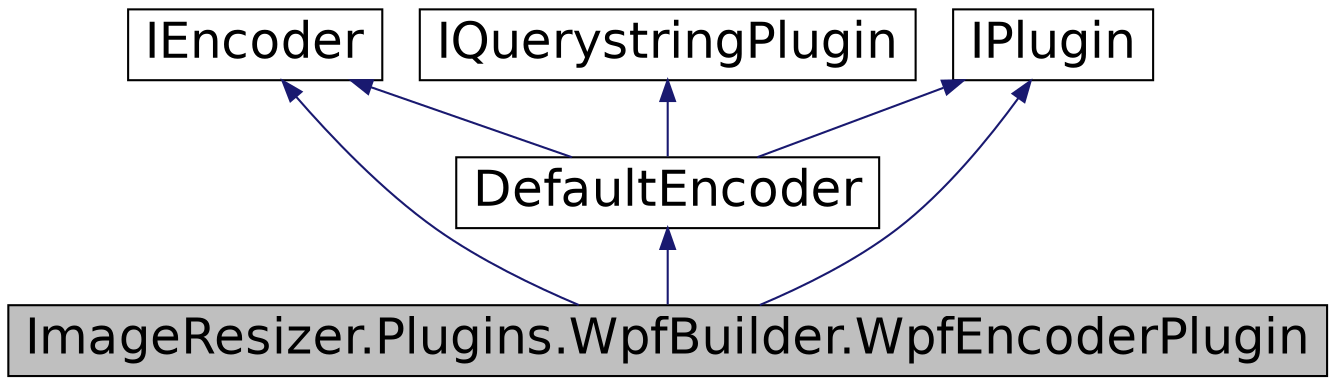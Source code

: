 digraph G
{
  edge [fontname="Helvetica",fontsize="24",labelfontname="Helvetica",labelfontsize="24"];
  node [fontname="Helvetica",fontsize="24",shape=record];
  Node1 [label="ImageResizer.Plugins.WpfBuilder.WpfEncoderPlugin",height=0.2,width=0.4,color="black", fillcolor="grey75", style="filled" fontcolor="black"];
  Node2 -> Node1 [dir="back",color="midnightblue",fontsize="24",style="solid",fontname="Helvetica"];
  Node2 [label="DefaultEncoder",height=0.2,width=0.4,color="black", fillcolor="white", style="filled",URL="$class_image_resizer_1_1_plugins_1_1_basic_1_1_default_encoder.html",tooltip="Provides basic encoding functionality for Jpeg, png, and gif output. Allows adjustable Jpeg compressi..."];
  Node3 -> Node2 [dir="back",color="midnightblue",fontsize="24",style="solid",fontname="Helvetica"];
  Node3 [label="IEncoder",height=0.2,width=0.4,color="black", fillcolor="white", style="filled",URL="$interface_image_resizer_1_1_encoding_1_1_i_encoder.html",tooltip="An image encoder. Exposes methods for suitability checking, encoding, transparency compatibility chec..."];
  Node4 -> Node2 [dir="back",color="midnightblue",fontsize="24",style="solid",fontname="Helvetica"];
  Node4 [label="IQuerystringPlugin",height=0.2,width=0.4,color="black", fillcolor="white", style="filled",URL="$interface_image_resizer_1_1_plugins_1_1_i_querystring_plugin.html",tooltip="For plugins that access the query string (important!)"];
  Node5 -> Node2 [dir="back",color="midnightblue",fontsize="24",style="solid",fontname="Helvetica"];
  Node5 [label="IPlugin",height=0.2,width=0.4,color="black", fillcolor="white", style="filled",URL="$interface_image_resizer_1_1_plugins_1_1_i_plugin.html",tooltip="All plugins must implement this. Enables web.config addition and removal."];
  Node5 -> Node1 [dir="back",color="midnightblue",fontsize="24",style="solid",fontname="Helvetica"];
  Node3 -> Node1 [dir="back",color="midnightblue",fontsize="24",style="solid",fontname="Helvetica"];
}
